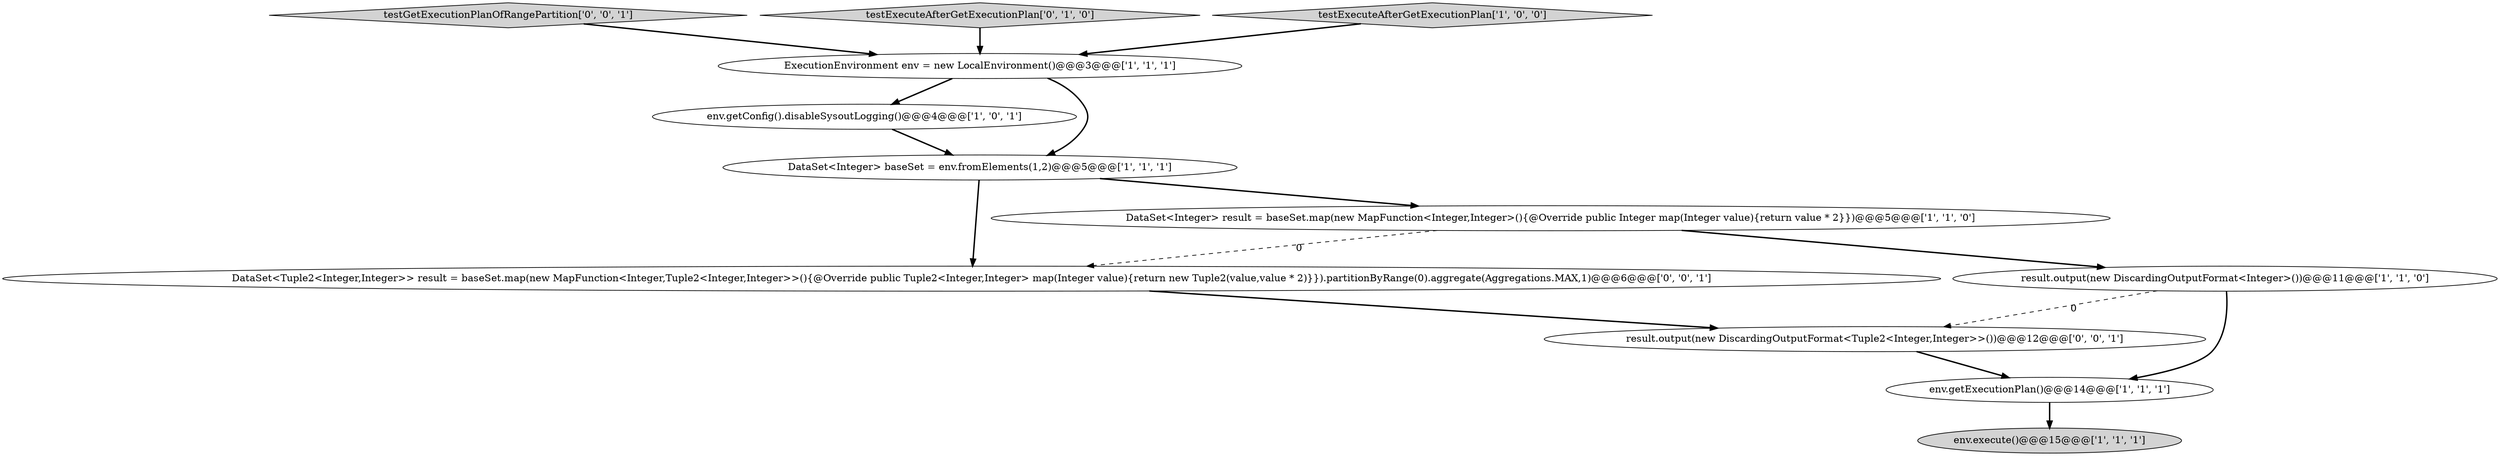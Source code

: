 digraph {
11 [style = filled, label = "testGetExecutionPlanOfRangePartition['0', '0', '1']", fillcolor = lightgray, shape = diamond image = "AAA0AAABBB3BBB"];
1 [style = filled, label = "result.output(new DiscardingOutputFormat<Integer>())@@@11@@@['1', '1', '0']", fillcolor = white, shape = ellipse image = "AAA0AAABBB1BBB"];
7 [style = filled, label = "ExecutionEnvironment env = new LocalEnvironment()@@@3@@@['1', '1', '1']", fillcolor = white, shape = ellipse image = "AAA0AAABBB1BBB"];
5 [style = filled, label = "env.getExecutionPlan()@@@14@@@['1', '1', '1']", fillcolor = white, shape = ellipse image = "AAA0AAABBB1BBB"];
3 [style = filled, label = "env.getConfig().disableSysoutLogging()@@@4@@@['1', '0', '1']", fillcolor = white, shape = ellipse image = "AAA0AAABBB1BBB"];
8 [style = filled, label = "testExecuteAfterGetExecutionPlan['0', '1', '0']", fillcolor = lightgray, shape = diamond image = "AAA0AAABBB2BBB"];
9 [style = filled, label = "DataSet<Tuple2<Integer,Integer>> result = baseSet.map(new MapFunction<Integer,Tuple2<Integer,Integer>>(){@Override public Tuple2<Integer,Integer> map(Integer value){return new Tuple2(value,value * 2)}}).partitionByRange(0).aggregate(Aggregations.MAX,1)@@@6@@@['0', '0', '1']", fillcolor = white, shape = ellipse image = "AAA0AAABBB3BBB"];
4 [style = filled, label = "DataSet<Integer> baseSet = env.fromElements(1,2)@@@5@@@['1', '1', '1']", fillcolor = white, shape = ellipse image = "AAA0AAABBB1BBB"];
2 [style = filled, label = "env.execute()@@@15@@@['1', '1', '1']", fillcolor = lightgray, shape = ellipse image = "AAA0AAABBB1BBB"];
10 [style = filled, label = "result.output(new DiscardingOutputFormat<Tuple2<Integer,Integer>>())@@@12@@@['0', '0', '1']", fillcolor = white, shape = ellipse image = "AAA0AAABBB3BBB"];
0 [style = filled, label = "testExecuteAfterGetExecutionPlan['1', '0', '0']", fillcolor = lightgray, shape = diamond image = "AAA0AAABBB1BBB"];
6 [style = filled, label = "DataSet<Integer> result = baseSet.map(new MapFunction<Integer,Integer>(){@Override public Integer map(Integer value){return value * 2}})@@@5@@@['1', '1', '0']", fillcolor = white, shape = ellipse image = "AAA0AAABBB1BBB"];
1->5 [style = bold, label=""];
4->9 [style = bold, label=""];
6->1 [style = bold, label=""];
5->2 [style = bold, label=""];
11->7 [style = bold, label=""];
1->10 [style = dashed, label="0"];
7->4 [style = bold, label=""];
9->10 [style = bold, label=""];
10->5 [style = bold, label=""];
6->9 [style = dashed, label="0"];
4->6 [style = bold, label=""];
3->4 [style = bold, label=""];
7->3 [style = bold, label=""];
8->7 [style = bold, label=""];
0->7 [style = bold, label=""];
}
